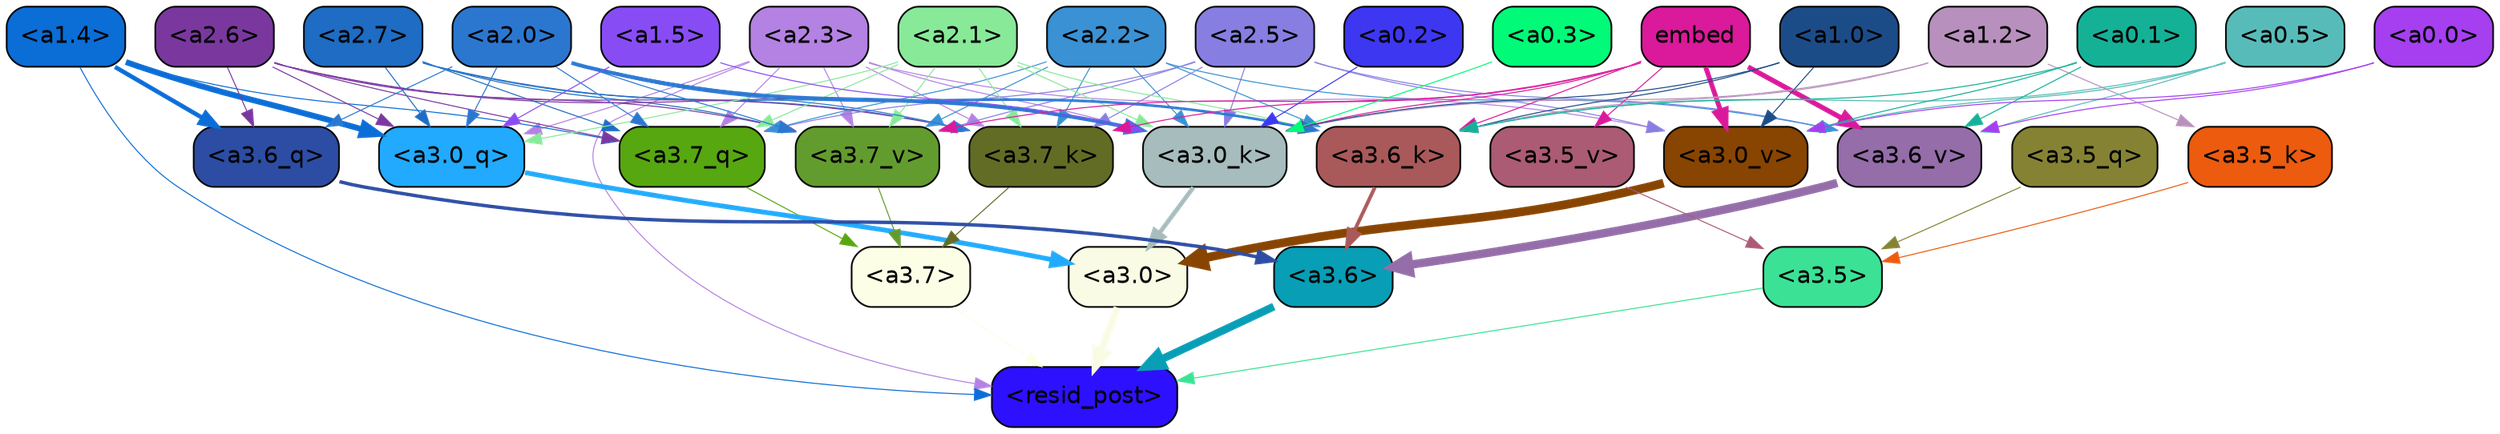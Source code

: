 strict digraph "" {
	graph [bgcolor=transparent,
		layout=dot,
		overlap=false,
		splines=true
	];
	"<a3.7>"	[color=black,
		fillcolor="#fcffe6",
		fontname=Helvetica,
		shape=box,
		style="filled, rounded"];
	"<resid_post>"	[color=black,
		fillcolor="#2d10fd",
		fontname=Helvetica,
		shape=box,
		style="filled, rounded"];
	"<a3.7>" -> "<resid_post>"	[color="#fcffe6",
		penwidth=0.6];
	"<a3.6>"	[color=black,
		fillcolor="#089eb6",
		fontname=Helvetica,
		shape=box,
		style="filled, rounded"];
	"<a3.6>" -> "<resid_post>"	[color="#089eb6",
		penwidth=4.6696330308914185];
	"<a3.5>"	[color=black,
		fillcolor="#3be296",
		fontname=Helvetica,
		shape=box,
		style="filled, rounded"];
	"<a3.5>" -> "<resid_post>"	[color="#3be296",
		penwidth=0.6];
	"<a3.0>"	[color=black,
		fillcolor="#f9fbe5",
		fontname=Helvetica,
		shape=box,
		style="filled, rounded"];
	"<a3.0>" -> "<resid_post>"	[color="#f9fbe5",
		penwidth=4.282557368278503];
	"<a2.3>"	[color=black,
		fillcolor="#b482e2",
		fontname=Helvetica,
		shape=box,
		style="filled, rounded"];
	"<a2.3>" -> "<resid_post>"	[color="#b482e2",
		penwidth=0.6];
	"<a3.7_q>"	[color=black,
		fillcolor="#57a710",
		fontname=Helvetica,
		shape=box,
		style="filled, rounded"];
	"<a2.3>" -> "<a3.7_q>"	[color="#b482e2",
		penwidth=0.6];
	"<a3.0_q>"	[color=black,
		fillcolor="#21aafe",
		fontname=Helvetica,
		shape=box,
		style="filled, rounded"];
	"<a2.3>" -> "<a3.0_q>"	[color="#b482e2",
		penwidth=0.6];
	"<a3.7_k>"	[color=black,
		fillcolor="#636c25",
		fontname=Helvetica,
		shape=box,
		style="filled, rounded"];
	"<a2.3>" -> "<a3.7_k>"	[color="#b482e2",
		penwidth=0.6];
	"<a3.0_k>"	[color=black,
		fillcolor="#a7bcbc",
		fontname=Helvetica,
		shape=box,
		style="filled, rounded"];
	"<a2.3>" -> "<a3.0_k>"	[color="#b482e2",
		penwidth=0.6];
	"<a3.7_v>"	[color=black,
		fillcolor="#639c2e",
		fontname=Helvetica,
		shape=box,
		style="filled, rounded"];
	"<a2.3>" -> "<a3.7_v>"	[color="#b482e2",
		penwidth=0.6];
	"<a3.0_v>"	[color=black,
		fillcolor="#884401",
		fontname=Helvetica,
		shape=box,
		style="filled, rounded"];
	"<a2.3>" -> "<a3.0_v>"	[color="#b482e2",
		penwidth=0.6];
	"<a1.4>"	[color=black,
		fillcolor="#0b6dd6",
		fontname=Helvetica,
		shape=box,
		style="filled, rounded"];
	"<a1.4>" -> "<resid_post>"	[color="#0b6dd6",
		penwidth=0.6];
	"<a1.4>" -> "<a3.7_q>"	[color="#0b6dd6",
		penwidth=0.6];
	"<a3.6_q>"	[color=black,
		fillcolor="#2c4da3",
		fontname=Helvetica,
		shape=box,
		style="filled, rounded"];
	"<a1.4>" -> "<a3.6_q>"	[color="#0b6dd6",
		penwidth=2.6073555648326874];
	"<a1.4>" -> "<a3.0_q>"	[color="#0b6dd6",
		penwidth=3.4971605762839317];
	"<a3.7_q>" -> "<a3.7>"	[color="#57a710",
		penwidth=0.6];
	"<a3.6_q>" -> "<a3.6>"	[color="#2c4da3",
		penwidth=2.03758105635643];
	"<a3.5_q>"	[color=black,
		fillcolor="#858333",
		fontname=Helvetica,
		shape=box,
		style="filled, rounded"];
	"<a3.5_q>" -> "<a3.5>"	[color="#858333",
		penwidth=0.6];
	"<a3.0_q>" -> "<a3.0>"	[color="#21aafe",
		penwidth=2.8638100624084473];
	"<a3.7_k>" -> "<a3.7>"	[color="#636c25",
		penwidth=0.6];
	"<a3.6_k>"	[color=black,
		fillcolor="#a9595a",
		fontname=Helvetica,
		shape=box,
		style="filled, rounded"];
	"<a3.6_k>" -> "<a3.6>"	[color="#a9595a",
		penwidth=2.174198240041733];
	"<a3.5_k>"	[color=black,
		fillcolor="#ec5b0e",
		fontname=Helvetica,
		shape=box,
		style="filled, rounded"];
	"<a3.5_k>" -> "<a3.5>"	[color="#ec5b0e",
		penwidth=0.6];
	"<a3.0_k>" -> "<a3.0>"	[color="#a7bcbc",
		penwidth=2.6274144649505615];
	"<a3.7_v>" -> "<a3.7>"	[color="#639c2e",
		penwidth=0.6];
	"<a3.6_v>"	[color=black,
		fillcolor="#946da9",
		fontname=Helvetica,
		shape=box,
		style="filled, rounded"];
	"<a3.6_v>" -> "<a3.6>"	[color="#946da9",
		penwidth=5.002329230308533];
	"<a3.5_v>"	[color=black,
		fillcolor="#ab5b74",
		fontname=Helvetica,
		shape=box,
		style="filled, rounded"];
	"<a3.5_v>" -> "<a3.5>"	[color="#ab5b74",
		penwidth=0.6];
	"<a3.0_v>" -> "<a3.0>"	[color="#884401",
		penwidth=5.188832879066467];
	"<a2.7>"	[color=black,
		fillcolor="#1e6cc3",
		fontname=Helvetica,
		shape=box,
		style="filled, rounded"];
	"<a2.7>" -> "<a3.7_q>"	[color="#1e6cc3",
		penwidth=0.6];
	"<a2.7>" -> "<a3.0_q>"	[color="#1e6cc3",
		penwidth=0.6];
	"<a2.7>" -> "<a3.7_k>"	[color="#1e6cc3",
		penwidth=0.6];
	"<a2.7>" -> "<a3.0_k>"	[color="#1e6cc3",
		penwidth=0.6];
	"<a2.7>" -> "<a3.7_v>"	[color="#1e6cc3",
		penwidth=0.6];
	"<a2.6>"	[color=black,
		fillcolor="#7a389f",
		fontname=Helvetica,
		shape=box,
		style="filled, rounded"];
	"<a2.6>" -> "<a3.7_q>"	[color="#7a389f",
		penwidth=0.6];
	"<a2.6>" -> "<a3.6_q>"	[color="#7a389f",
		penwidth=0.6];
	"<a2.6>" -> "<a3.0_q>"	[color="#7a389f",
		penwidth=0.6];
	"<a2.6>" -> "<a3.7_k>"	[color="#7a389f",
		penwidth=0.6];
	"<a2.6>" -> "<a3.0_k>"	[color="#7a389f",
		penwidth=0.6];
	"<a2.6>" -> "<a3.7_v>"	[color="#7a389f",
		penwidth=0.6];
	"<a2.5>"	[color=black,
		fillcolor="#877ee2",
		fontname=Helvetica,
		shape=box,
		style="filled, rounded"];
	"<a2.5>" -> "<a3.7_q>"	[color="#877ee2",
		penwidth=0.6];
	"<a2.5>" -> "<a3.7_k>"	[color="#877ee2",
		penwidth=0.6];
	"<a2.5>" -> "<a3.0_k>"	[color="#877ee2",
		penwidth=0.6];
	"<a2.5>" -> "<a3.7_v>"	[color="#877ee2",
		penwidth=0.6];
	"<a2.5>" -> "<a3.6_v>"	[color="#877ee2",
		penwidth=0.6];
	"<a2.5>" -> "<a3.0_v>"	[color="#877ee2",
		penwidth=0.6];
	"<a2.2>"	[color=black,
		fillcolor="#3a91d4",
		fontname=Helvetica,
		shape=box,
		style="filled, rounded"];
	"<a2.2>" -> "<a3.7_q>"	[color="#3a91d4",
		penwidth=0.6];
	"<a2.2>" -> "<a3.7_k>"	[color="#3a91d4",
		penwidth=0.6];
	"<a2.2>" -> "<a3.6_k>"	[color="#3a91d4",
		penwidth=0.6];
	"<a2.2>" -> "<a3.0_k>"	[color="#3a91d4",
		penwidth=0.6];
	"<a2.2>" -> "<a3.7_v>"	[color="#3a91d4",
		penwidth=0.6];
	"<a2.2>" -> "<a3.6_v>"	[color="#3a91d4",
		penwidth=0.6];
	"<a2.1>"	[color=black,
		fillcolor="#88e999",
		fontname=Helvetica,
		shape=box,
		style="filled, rounded"];
	"<a2.1>" -> "<a3.7_q>"	[color="#88e999",
		penwidth=0.6];
	"<a2.1>" -> "<a3.0_q>"	[color="#88e999",
		penwidth=0.6];
	"<a2.1>" -> "<a3.7_k>"	[color="#88e999",
		penwidth=0.6];
	"<a2.1>" -> "<a3.6_k>"	[color="#88e999",
		penwidth=0.6];
	"<a2.1>" -> "<a3.0_k>"	[color="#88e999",
		penwidth=0.6];
	"<a2.1>" -> "<a3.7_v>"	[color="#88e999",
		penwidth=0.6];
	"<a2.0>"	[color=black,
		fillcolor="#2b77d0",
		fontname=Helvetica,
		shape=box,
		style="filled, rounded"];
	"<a2.0>" -> "<a3.7_q>"	[color="#2b77d0",
		penwidth=0.6];
	"<a2.0>" -> "<a3.6_q>"	[color="#2b77d0",
		penwidth=0.6];
	"<a2.0>" -> "<a3.0_q>"	[color="#2b77d0",
		penwidth=0.6];
	"<a2.0>" -> "<a3.7_k>"	[color="#2b77d0",
		penwidth=0.6];
	"<a2.0>" -> "<a3.6_k>"	[color="#2b77d0",
		penwidth=1.5568191409111023];
	"<a2.0>" -> "<a3.0_k>"	[color="#2b77d0",
		penwidth=2.270527422428131];
	"<a2.0>" -> "<a3.7_v>"	[color="#2b77d0",
		penwidth=0.6];
	"<a1.5>"	[color=black,
		fillcolor="#884cf5",
		fontname=Helvetica,
		shape=box,
		style="filled, rounded"];
	"<a1.5>" -> "<a3.0_q>"	[color="#884cf5",
		penwidth=0.6];
	"<a1.5>" -> "<a3.0_k>"	[color="#884cf5",
		penwidth=0.6];
	embed	[color=black,
		fillcolor="#da199b",
		fontname=Helvetica,
		shape=box,
		style="filled, rounded"];
	embed -> "<a3.7_k>"	[color="#da199b",
		penwidth=0.6];
	embed -> "<a3.6_k>"	[color="#da199b",
		penwidth=0.6];
	embed -> "<a3.0_k>"	[color="#da199b",
		penwidth=0.6];
	embed -> "<a3.7_v>"	[color="#da199b",
		penwidth=0.6];
	embed -> "<a3.6_v>"	[color="#da199b",
		penwidth=2.9588699340820312];
	embed -> "<a3.5_v>"	[color="#da199b",
		penwidth=0.6];
	embed -> "<a3.0_v>"	[color="#da199b",
		penwidth=2.8686431646347046];
	"<a1.2>"	[color=black,
		fillcolor="#b890bd",
		fontname=Helvetica,
		shape=box,
		style="filled, rounded"];
	"<a1.2>" -> "<a3.6_k>"	[color="#b890bd",
		penwidth=0.6];
	"<a1.2>" -> "<a3.5_k>"	[color="#b890bd",
		penwidth=0.6];
	"<a1.2>" -> "<a3.0_k>"	[color="#b890bd",
		penwidth=0.6];
	"<a1.0>"	[color=black,
		fillcolor="#1c4c88",
		fontname=Helvetica,
		shape=box,
		style="filled, rounded"];
	"<a1.0>" -> "<a3.6_k>"	[color="#1c4c88",
		penwidth=0.6];
	"<a1.0>" -> "<a3.0_k>"	[color="#1c4c88",
		penwidth=0.6];
	"<a1.0>" -> "<a3.0_v>"	[color="#1c4c88",
		penwidth=0.6];
	"<a0.5>"	[color=black,
		fillcolor="#57bcb9",
		fontname=Helvetica,
		shape=box,
		style="filled, rounded"];
	"<a0.5>" -> "<a3.6_k>"	[color="#57bcb9",
		penwidth=0.6];
	"<a0.5>" -> "<a3.6_v>"	[color="#57bcb9",
		penwidth=0.6];
	"<a0.5>" -> "<a3.0_v>"	[color="#57bcb9",
		penwidth=0.6421224474906921];
	"<a0.1>"	[color=black,
		fillcolor="#15b197",
		fontname=Helvetica,
		shape=box,
		style="filled, rounded"];
	"<a0.1>" -> "<a3.6_k>"	[color="#15b197",
		penwidth=0.6];
	"<a0.1>" -> "<a3.6_v>"	[color="#15b197",
		penwidth=0.6];
	"<a0.1>" -> "<a3.0_v>"	[color="#15b197",
		penwidth=0.6];
	"<a0.3>"	[color=black,
		fillcolor="#01fb78",
		fontname=Helvetica,
		shape=box,
		style="filled, rounded"];
	"<a0.3>" -> "<a3.0_k>"	[color="#01fb78",
		penwidth=0.6];
	"<a0.2>"	[color=black,
		fillcolor="#3d37f2",
		fontname=Helvetica,
		shape=box,
		style="filled, rounded"];
	"<a0.2>" -> "<a3.0_k>"	[color="#3d37f2",
		penwidth=0.6];
	"<a0.0>"	[color=black,
		fillcolor="#a53ff0",
		fontname=Helvetica,
		shape=box,
		style="filled, rounded"];
	"<a0.0>" -> "<a3.6_v>"	[color="#a53ff0",
		penwidth=0.6];
	"<a0.0>" -> "<a3.0_v>"	[color="#a53ff0",
		penwidth=0.6];
}
